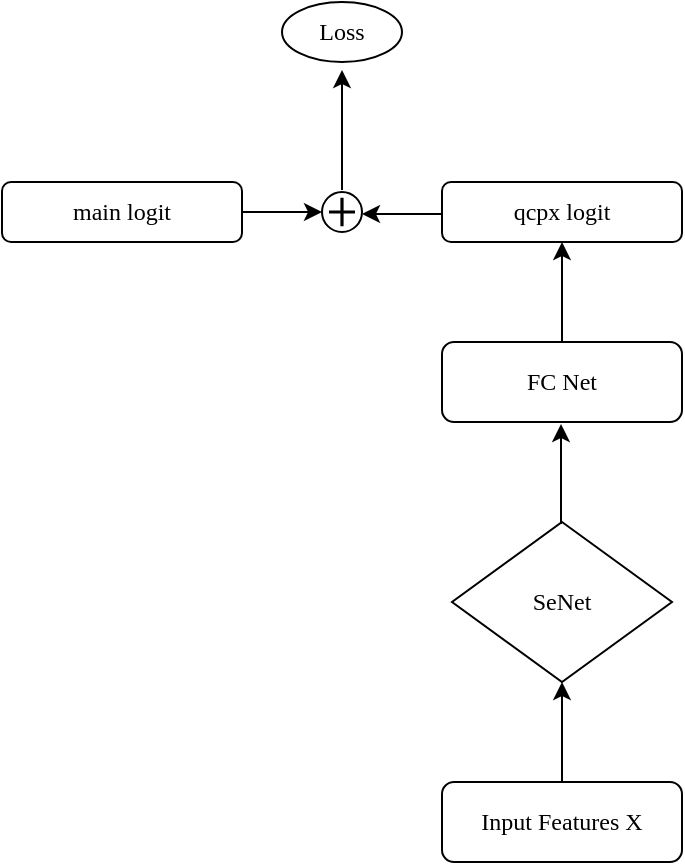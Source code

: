 <mxfile version="27.2.0">
  <diagram name="第 1 页" id="EoRDulCthQvQQHPEs5Lg">
    <mxGraphModel dx="1426" dy="800" grid="1" gridSize="10" guides="1" tooltips="1" connect="1" arrows="1" fold="1" page="1" pageScale="1" pageWidth="827" pageHeight="1169" math="0" shadow="0">
      <root>
        <mxCell id="0" />
        <mxCell id="1" parent="0" />
        <mxCell id="8TABBWpLTYmOLjnZ4siv-1" value="Input Features X" style="rounded=1;whiteSpace=wrap;html=1;fontFamily=Comic Sans MS;" vertex="1" parent="1">
          <mxGeometry x="320" y="480" width="120" height="40" as="geometry" />
        </mxCell>
        <mxCell id="8TABBWpLTYmOLjnZ4siv-2" value="" style="endArrow=classic;html=1;rounded=0;exitX=0.5;exitY=0;exitDx=0;exitDy=0;fontFamily=Comic Sans MS;" edge="1" parent="1" source="8TABBWpLTYmOLjnZ4siv-1">
          <mxGeometry width="50" height="50" relative="1" as="geometry">
            <mxPoint x="390" y="480" as="sourcePoint" />
            <mxPoint x="380" y="430" as="targetPoint" />
          </mxGeometry>
        </mxCell>
        <mxCell id="8TABBWpLTYmOLjnZ4siv-3" value="SeNet" style="rhombus;whiteSpace=wrap;html=1;fontFamily=Comic Sans MS;" vertex="1" parent="1">
          <mxGeometry x="325" y="350" width="110" height="80" as="geometry" />
        </mxCell>
        <mxCell id="8TABBWpLTYmOLjnZ4siv-6" value="" style="endArrow=classic;html=1;rounded=0;exitX=0.5;exitY=0;exitDx=0;exitDy=0;fontFamily=Comic Sans MS;" edge="1" parent="1">
          <mxGeometry width="50" height="50" relative="1" as="geometry">
            <mxPoint x="379.5" y="351" as="sourcePoint" />
            <mxPoint x="379.5" y="301" as="targetPoint" />
          </mxGeometry>
        </mxCell>
        <mxCell id="8TABBWpLTYmOLjnZ4siv-7" value="FC Net" style="rounded=1;whiteSpace=wrap;html=1;fontFamily=Comic Sans MS;" vertex="1" parent="1">
          <mxGeometry x="320" y="260" width="120" height="40" as="geometry" />
        </mxCell>
        <mxCell id="8TABBWpLTYmOLjnZ4siv-8" value="" style="endArrow=classic;html=1;rounded=0;fontFamily=Comic Sans MS;" edge="1" parent="1">
          <mxGeometry width="50" height="50" relative="1" as="geometry">
            <mxPoint x="380" y="260" as="sourcePoint" />
            <mxPoint x="380" y="210" as="targetPoint" />
          </mxGeometry>
        </mxCell>
        <mxCell id="8TABBWpLTYmOLjnZ4siv-9" value="qcpx logit" style="rounded=1;whiteSpace=wrap;html=1;fontFamily=Comic Sans MS;" vertex="1" parent="1">
          <mxGeometry x="320" y="180" width="120" height="30" as="geometry" />
        </mxCell>
        <mxCell id="8TABBWpLTYmOLjnZ4siv-10" value="" style="endArrow=classic;html=1;rounded=0;fontFamily=Comic Sans MS;" edge="1" parent="1">
          <mxGeometry width="50" height="50" relative="1" as="geometry">
            <mxPoint x="320" y="196" as="sourcePoint" />
            <mxPoint x="280" y="196" as="targetPoint" />
          </mxGeometry>
        </mxCell>
        <mxCell id="8TABBWpLTYmOLjnZ4siv-92" value="" style="group;fontFamily=Comic Sans MS;" vertex="1" connectable="0" parent="1">
          <mxGeometry x="260" y="185" width="20" height="20" as="geometry" />
        </mxCell>
        <mxCell id="8TABBWpLTYmOLjnZ4siv-90" value="" style="ellipse;whiteSpace=wrap;html=1;aspect=fixed;labelBackgroundColor=none;rounded=1;fontFamily=Comic Sans MS;" vertex="1" parent="8TABBWpLTYmOLjnZ4siv-92">
          <mxGeometry width="20" height="20" as="geometry" />
        </mxCell>
        <mxCell id="8TABBWpLTYmOLjnZ4siv-91" value="" style="shape=cross;whiteSpace=wrap;html=1;size=0.05;fontStyle=1;labelBackgroundColor=none;rounded=1;fontFamily=Comic Sans MS;" vertex="1" parent="8TABBWpLTYmOLjnZ4siv-92">
          <mxGeometry x="4" y="3.333" width="12" height="13.333" as="geometry" />
        </mxCell>
        <mxCell id="8TABBWpLTYmOLjnZ4siv-95" value="main logit" style="rounded=1;whiteSpace=wrap;html=1;fontFamily=Comic Sans MS;" vertex="1" parent="1">
          <mxGeometry x="100" y="180" width="120" height="30" as="geometry" />
        </mxCell>
        <mxCell id="8TABBWpLTYmOLjnZ4siv-96" value="" style="endArrow=classic;html=1;rounded=0;entryX=0;entryY=0.5;entryDx=0;entryDy=0;exitX=1;exitY=0.5;exitDx=0;exitDy=0;fontFamily=Comic Sans MS;" edge="1" parent="1" source="8TABBWpLTYmOLjnZ4siv-95" target="8TABBWpLTYmOLjnZ4siv-90">
          <mxGeometry width="50" height="50" relative="1" as="geometry">
            <mxPoint x="190" y="200" as="sourcePoint" />
            <mxPoint x="240" y="150" as="targetPoint" />
          </mxGeometry>
        </mxCell>
        <mxCell id="8TABBWpLTYmOLjnZ4siv-97" value="" style="endArrow=classic;html=1;rounded=0;fontFamily=Comic Sans MS;" edge="1" parent="1">
          <mxGeometry width="50" height="50" relative="1" as="geometry">
            <mxPoint x="270" y="184" as="sourcePoint" />
            <mxPoint x="270" y="124" as="targetPoint" />
          </mxGeometry>
        </mxCell>
        <mxCell id="8TABBWpLTYmOLjnZ4siv-98" value="Loss" style="ellipse;whiteSpace=wrap;html=1;fontFamily=Comic Sans MS;" vertex="1" parent="1">
          <mxGeometry x="240" y="90" width="60" height="30" as="geometry" />
        </mxCell>
      </root>
    </mxGraphModel>
  </diagram>
</mxfile>
